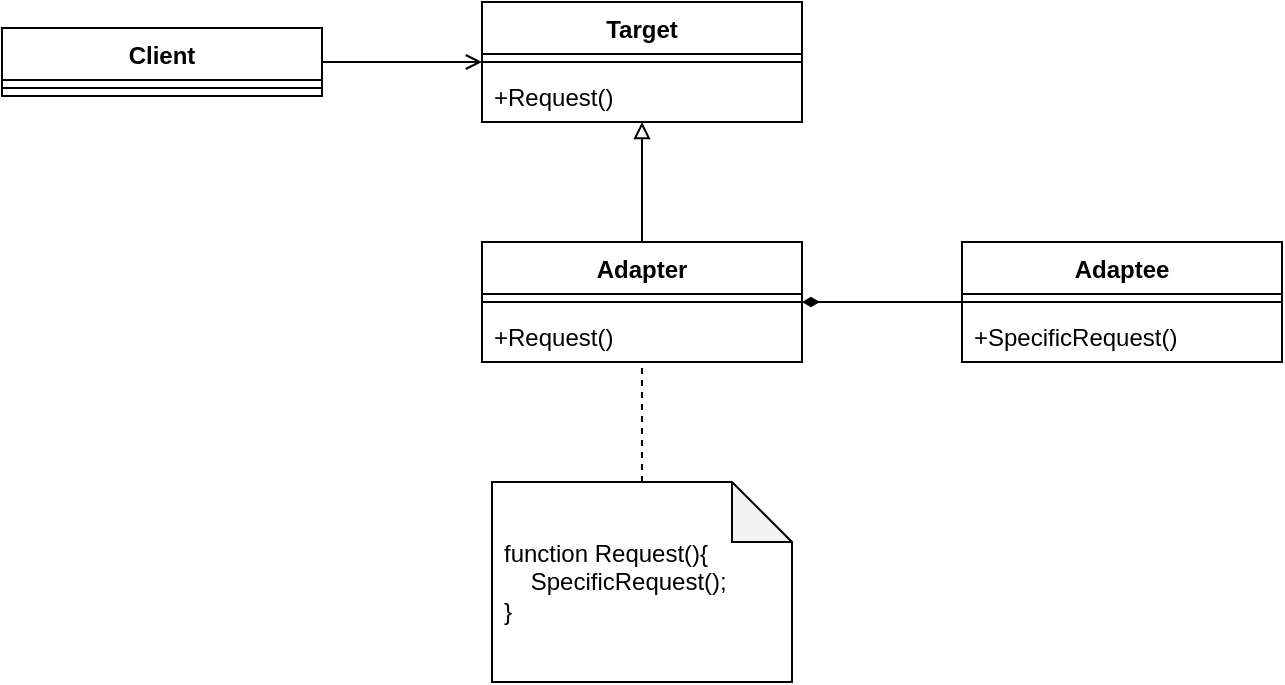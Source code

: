 <mxfile version="22.1.11" type="device">
  <diagram name="第 1 页" id="UMGb3V2weg5P53lzbW__">
    <mxGraphModel dx="1434" dy="844" grid="1" gridSize="10" guides="1" tooltips="1" connect="1" arrows="1" fold="1" page="1" pageScale="1" pageWidth="827" pageHeight="1169" math="0" shadow="0">
      <root>
        <mxCell id="0" />
        <mxCell id="1" parent="0" />
        <mxCell id="WRdrIUSCGF1MEXYdYQip-1" value="Target" style="swimlane;fontStyle=1;align=center;verticalAlign=top;childLayout=stackLayout;horizontal=1;startSize=26;horizontalStack=0;resizeParent=1;resizeParentMax=0;resizeLast=0;collapsible=1;marginBottom=0;whiteSpace=wrap;html=1;" vertex="1" parent="1">
          <mxGeometry x="320" y="240" width="160" height="60" as="geometry" />
        </mxCell>
        <mxCell id="WRdrIUSCGF1MEXYdYQip-3" value="" style="line;strokeWidth=1;fillColor=none;align=left;verticalAlign=middle;spacingTop=-1;spacingLeft=3;spacingRight=3;rotatable=0;labelPosition=right;points=[];portConstraint=eastwest;strokeColor=inherit;" vertex="1" parent="WRdrIUSCGF1MEXYdYQip-1">
          <mxGeometry y="26" width="160" height="8" as="geometry" />
        </mxCell>
        <mxCell id="WRdrIUSCGF1MEXYdYQip-4" value="+Request()" style="text;strokeColor=none;fillColor=none;align=left;verticalAlign=top;spacingLeft=4;spacingRight=4;overflow=hidden;rotatable=0;points=[[0,0.5],[1,0.5]];portConstraint=eastwest;whiteSpace=wrap;html=1;" vertex="1" parent="WRdrIUSCGF1MEXYdYQip-1">
          <mxGeometry y="34" width="160" height="26" as="geometry" />
        </mxCell>
        <mxCell id="WRdrIUSCGF1MEXYdYQip-15" style="edgeStyle=none;rounded=0;orthogonalLoop=1;jettySize=auto;html=1;endArrow=open;endFill=0;" edge="1" parent="1" source="WRdrIUSCGF1MEXYdYQip-5" target="WRdrIUSCGF1MEXYdYQip-1">
          <mxGeometry relative="1" as="geometry" />
        </mxCell>
        <mxCell id="WRdrIUSCGF1MEXYdYQip-5" value="Client" style="swimlane;fontStyle=1;align=center;verticalAlign=top;childLayout=stackLayout;horizontal=1;startSize=26;horizontalStack=0;resizeParent=1;resizeParentMax=0;resizeLast=0;collapsible=1;marginBottom=0;whiteSpace=wrap;html=1;" vertex="1" parent="1">
          <mxGeometry x="80" y="253" width="160" height="34" as="geometry" />
        </mxCell>
        <mxCell id="WRdrIUSCGF1MEXYdYQip-6" value="" style="line;strokeWidth=1;fillColor=none;align=left;verticalAlign=middle;spacingTop=-1;spacingLeft=3;spacingRight=3;rotatable=0;labelPosition=right;points=[];portConstraint=eastwest;strokeColor=inherit;" vertex="1" parent="WRdrIUSCGF1MEXYdYQip-5">
          <mxGeometry y="26" width="160" height="8" as="geometry" />
        </mxCell>
        <mxCell id="WRdrIUSCGF1MEXYdYQip-16" style="edgeStyle=none;rounded=0;orthogonalLoop=1;jettySize=auto;html=1;endArrow=block;endFill=0;" edge="1" parent="1" source="WRdrIUSCGF1MEXYdYQip-8" target="WRdrIUSCGF1MEXYdYQip-1">
          <mxGeometry relative="1" as="geometry" />
        </mxCell>
        <mxCell id="WRdrIUSCGF1MEXYdYQip-8" value="Adapter" style="swimlane;fontStyle=1;align=center;verticalAlign=top;childLayout=stackLayout;horizontal=1;startSize=26;horizontalStack=0;resizeParent=1;resizeParentMax=0;resizeLast=0;collapsible=1;marginBottom=0;whiteSpace=wrap;html=1;" vertex="1" parent="1">
          <mxGeometry x="320" y="360" width="160" height="60" as="geometry" />
        </mxCell>
        <mxCell id="WRdrIUSCGF1MEXYdYQip-9" value="" style="line;strokeWidth=1;fillColor=none;align=left;verticalAlign=middle;spacingTop=-1;spacingLeft=3;spacingRight=3;rotatable=0;labelPosition=right;points=[];portConstraint=eastwest;strokeColor=inherit;" vertex="1" parent="WRdrIUSCGF1MEXYdYQip-8">
          <mxGeometry y="26" width="160" height="8" as="geometry" />
        </mxCell>
        <mxCell id="WRdrIUSCGF1MEXYdYQip-10" value="+Request()" style="text;strokeColor=none;fillColor=none;align=left;verticalAlign=top;spacingLeft=4;spacingRight=4;overflow=hidden;rotatable=0;points=[[0,0.5],[1,0.5]];portConstraint=eastwest;whiteSpace=wrap;html=1;" vertex="1" parent="WRdrIUSCGF1MEXYdYQip-8">
          <mxGeometry y="34" width="160" height="26" as="geometry" />
        </mxCell>
        <mxCell id="WRdrIUSCGF1MEXYdYQip-17" style="edgeStyle=none;rounded=0;orthogonalLoop=1;jettySize=auto;html=1;endArrow=diamondThin;endFill=1;" edge="1" parent="1" source="WRdrIUSCGF1MEXYdYQip-11" target="WRdrIUSCGF1MEXYdYQip-8">
          <mxGeometry relative="1" as="geometry" />
        </mxCell>
        <mxCell id="WRdrIUSCGF1MEXYdYQip-11" value="Adaptee" style="swimlane;fontStyle=1;align=center;verticalAlign=top;childLayout=stackLayout;horizontal=1;startSize=26;horizontalStack=0;resizeParent=1;resizeParentMax=0;resizeLast=0;collapsible=1;marginBottom=0;whiteSpace=wrap;html=1;" vertex="1" parent="1">
          <mxGeometry x="560" y="360" width="160" height="60" as="geometry" />
        </mxCell>
        <mxCell id="WRdrIUSCGF1MEXYdYQip-12" value="" style="line;strokeWidth=1;fillColor=none;align=left;verticalAlign=middle;spacingTop=-1;spacingLeft=3;spacingRight=3;rotatable=0;labelPosition=right;points=[];portConstraint=eastwest;strokeColor=inherit;" vertex="1" parent="WRdrIUSCGF1MEXYdYQip-11">
          <mxGeometry y="26" width="160" height="8" as="geometry" />
        </mxCell>
        <mxCell id="WRdrIUSCGF1MEXYdYQip-13" value="+SpecificRequest()" style="text;strokeColor=none;fillColor=none;align=left;verticalAlign=top;spacingLeft=4;spacingRight=4;overflow=hidden;rotatable=0;points=[[0,0.5],[1,0.5]];portConstraint=eastwest;whiteSpace=wrap;html=1;" vertex="1" parent="WRdrIUSCGF1MEXYdYQip-11">
          <mxGeometry y="34" width="160" height="26" as="geometry" />
        </mxCell>
        <mxCell id="WRdrIUSCGF1MEXYdYQip-18" style="edgeStyle=none;rounded=0;orthogonalLoop=1;jettySize=auto;html=1;endArrow=none;endFill=0;dashed=1;" edge="1" parent="1" source="WRdrIUSCGF1MEXYdYQip-14" target="WRdrIUSCGF1MEXYdYQip-8">
          <mxGeometry relative="1" as="geometry" />
        </mxCell>
        <mxCell id="WRdrIUSCGF1MEXYdYQip-14" value="function Request(){&lt;br&gt;&amp;nbsp; &amp;nbsp; SpecificRequest();&lt;br&gt;}" style="shape=note;whiteSpace=wrap;html=1;backgroundOutline=1;darkOpacity=0.05;align=left;spacingLeft=4;spacingRight=4;" vertex="1" parent="1">
          <mxGeometry x="325" y="480" width="150" height="100" as="geometry" />
        </mxCell>
      </root>
    </mxGraphModel>
  </diagram>
</mxfile>

